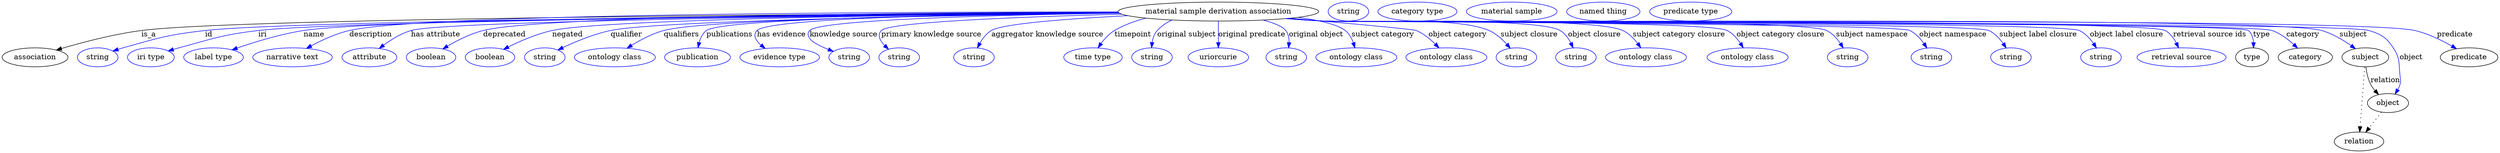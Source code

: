 digraph {
	graph [bb="0,0,4737,283"];
	node [label="\N"];
	"material sample derivation association"	[height=0.5,
		label="material sample derivation association",
		pos="2307.4,265",
		width=5.2898];
	association	[height=0.5,
		pos="62.394,178",
		width=1.7332];
	"material sample derivation association" -> association	[label=is_a,
		lp="278.39,221.5",
		pos="e,102.89,191.89 2117.9,263.19 1646.3,260.83 444.67,252.55 264.39,229 211.77,222.13 153.03,206.68 112.52,194.76"];
	id	[color=blue,
		height=0.5,
		label=string,
		pos="181.39,178",
		width=1.0652];
	"material sample derivation association" -> id	[color=blue,
		label=id,
		lp="391.39,221.5",
		pos="e,210.39,189.95 2118.4,262.62 1667.4,259.03 553.06,248.31 384.39,229 314.42,220.99 297.18,215.13 229.39,196 226.29,195.12 223.09,\
194.15 219.9,193.13",
		style=solid];
	iri	[color=blue,
		height=0.5,
		label="iri type",
		pos="282.39,178",
		width=1.2277];
	"material sample derivation association" -> iri	[color=blue,
		label=iri,
		lp="493.39,221.5",
		pos="e,315.33,190.09 2118.8,262.49 1685.5,258.71 643.96,247.78 485.39,229 417.61,220.97 401.3,213.78 335.39,196 332.03,195.09 328.56,\
194.1 325.08,193.07",
		style=solid];
	name	[color=blue,
		height=0.5,
		label="label type",
		pos="401.39,178",
		width=1.5707];
	"material sample derivation association" -> name	[color=blue,
		label=name,
		lp="591.39,221.5",
		pos="e,436.26,192.23 2117.9,263.02 1699.2,260.45 720.59,252.02 571.39,229 527.81,222.27 479.73,207.4 445.86,195.62",
		style=solid];
	description	[color=blue,
		height=0.5,
		label="narrative text",
		pos="551.39,178",
		width=2.0943];
	"material sample derivation association" -> description	[color=blue,
		label=description,
		lp="697.89,221.5",
		pos="e,577.27,194.99 2116.8,264.42 1712.8,264.67 795.89,261.57 657.39,229 632.32,223.1 606.12,210.81 586.04,199.89",
		style=solid];
	"has attribute"	[color=blue,
		height=0.5,
		label=attribute,
		pos="696.39,178",
		width=1.4443];
	"material sample derivation association" -> "has attribute"	[color=blue,
		label="has attribute",
		lp="821.39,221.5",
		pos="e,714.78,194.96 2118.9,262.41 1723.3,258.7 837.53,248.28 774.39,229 755.79,223.32 737.37,211.85 723.09,201.33",
		style=solid];
	deprecated	[color=blue,
		height=0.5,
		label=boolean,
		pos="813.39,178",
		width=1.2999];
	"material sample derivation association" -> deprecated	[color=blue,
		label=deprecated,
		lp="951.89,221.5",
		pos="e,835.6,193.99 2117,263.91 1762.1,263.06 1024.9,257.79 911.39,229 887.53,222.95 862.85,210.31 844.23,199.26",
		style=solid];
	negated	[color=blue,
		height=0.5,
		label=boolean,
		pos="925.39,178",
		width=1.2999];
	"material sample derivation association" -> negated	[color=blue,
		label=negated,
		lp="1071.4,221.5",
		pos="e,950.94,193.25 2118.5,262.67 1791.3,259.79 1144.3,251.33 1042.4,229 1013.5,222.67 982.84,209.29 960.15,197.96",
		style=solid];
	qualifier	[color=blue,
		height=0.5,
		label=string,
		pos="1028.4,178",
		width=1.0652];
	"material sample derivation association" -> qualifier	[color=blue,
		label=qualifier,
		lp="1183.4,221.5",
		pos="e,1053,191.83 2119.6,261.89 1816.7,257.95 1245,248.08 1153.4,229 1121.3,222.31 1086.8,207.92 1062.2,196.29",
		style=solid];
	qualifiers	[color=blue,
		height=0.5,
		label="ontology class",
		pos="1161.4,178",
		width=2.1304];
	"material sample derivation association" -> qualifiers	[color=blue,
		label=qualifiers,
		lp="1287.9,221.5",
		pos="e,1184.6,195.39 2118.8,262.39 1838.2,259.3 1335.2,250.77 1254.4,229 1232.7,223.15 1210.4,211.43 1193.1,200.81",
		style=solid];
	publications	[color=blue,
		height=0.5,
		label=publication,
		pos="1318.4,178",
		width=1.7332];
	"material sample derivation association" -> publications	[color=blue,
		label=publications,
		lp="1379.4,221.5",
		pos="e,1319.4,196.26 2118.4,262.66 1844.5,259.94 1366.2,251.93 1335.4,229 1328.1,223.57 1323.9,214.84 1321.5,206.19",
		style=solid];
	"has evidence"	[color=blue,
		height=0.5,
		label="evidence type",
		pos="1474.4,178",
		width=2.0943];
	"material sample derivation association" -> "has evidence"	[color=blue,
		label="has evidence",
		lp="1477.9,221.5",
		pos="e,1446.8,194.93 2117.9,263.02 1867.5,260.77 1454.8,253.37 1431.4,229 1423,220.25 1428.9,210.18 1438.7,201.37",
		style=solid];
	"knowledge source"	[color=blue,
		height=0.5,
		label=string,
		pos="1606.4,178",
		width=1.0652];
	"material sample derivation association" -> "knowledge source"	[color=blue,
		label="knowledge source",
		lp="1595.9,221.5",
		pos="e,1576.3,189.28 2119.5,261.96 1896.3,258.59 1551.5,250 1531.4,229 1526.8,224.18 1527.8,219.62 1531.4,214 1535.8,207.12 1551,199.47 \
1566.6,193.08",
		style=solid];
	"primary knowledge source"	[color=blue,
		height=0.5,
		label=string,
		pos="1701.4,178",
		width=1.0652];
	"material sample derivation association" -> "primary knowledge source"	[color=blue,
		label="primary knowledge source",
		lp="1762.4,221.5",
		pos="e,1681.1,193.48 2124.1,260.08 1940.5,255.24 1683.1,245.54 1667.4,229 1659.3,220.46 1664.8,209.82 1673.6,200.55",
		style=solid];
	"aggregator knowledge source"	[color=blue,
		height=0.5,
		label=string,
		pos="1843.4,178",
		width=1.0652];
	"material sample derivation association" -> "aggregator knowledge source"	[color=blue,
		label="aggregator knowledge source",
		lp="1982.9,221.5",
		pos="e,1849.9,195.93 2135.7,257.18 2025.6,251.58 1899,242.37 1876.4,229 1867,223.44 1859.8,214.03 1854.5,204.86",
		style=solid];
	timepoint	[color=blue,
		height=0.5,
		label="time type",
		pos="2069.4,178",
		width=1.5346];
	"material sample derivation association" -> timepoint	[color=blue,
		label=timepoint,
		lp="2145.4,221.5",
		pos="e,2079,196.09 2169.9,252.53 2149.1,247.18 2128.5,239.62 2110.4,229 2100.3,223.07 2091.6,213.64 2084.8,204.56",
		style=solid];
	"original subject"	[color=blue,
		height=0.5,
		label=string,
		pos="2181.4,178",
		width=1.0652];
	"material sample derivation association" -> "original subject"	[color=blue,
		label="original subject",
		lp="2247.4,221.5",
		pos="e,2180.6,196.26 2219.5,248.99 2209,244.06 2199.2,237.56 2191.4,229 2185.8,222.83 2183,214.43 2181.6,206.27",
		style=solid];
	"original predicate"	[color=blue,
		height=0.5,
		label=uriorcurie,
		pos="2307.4,178",
		width=1.5887];
	"material sample derivation association" -> "original predicate"	[color=blue,
		label="original predicate",
		lp="2370.9,221.5",
		pos="e,2307.4,196.18 2307.4,246.8 2307.4,235.16 2307.4,219.55 2307.4,206.24",
		style=solid];
	"original object"	[color=blue,
		height=0.5,
		label=string,
		pos="2436.4,178",
		width=1.0652];
	"material sample derivation association" -> "original object"	[color=blue,
		label="original object",
		lp="2492.9,221.5",
		pos="e,2440.8,195.99 2392.7,248.8 2412.3,243.55 2429.2,236.95 2435.4,229 2440.4,222.62 2441.9,214.26 2441.7,206.21",
		style=solid];
	"subject category"	[color=blue,
		height=0.5,
		label="ontology class",
		pos="2569.4,178",
		width=2.1304];
	"material sample derivation association" -> "subject category"	[color=blue,
		label="subject category",
		lp="2619.9,221.5",
		pos="e,2566.7,196.01 2458.5,253.97 2497.6,248.77 2533,240.9 2548.4,229 2555.8,223.28 2560.6,214.49 2563.7,205.86",
		style=solid];
	"object category"	[color=blue,
		height=0.5,
		label="ontology class",
		pos="2740.4,178",
		width=2.1304];
	"material sample derivation association" -> "object category"	[color=blue,
		label="object category",
		lp="2761.9,221.5",
		pos="e,2726.3,196.01 2442.9,252.35 2548.3,243.14 2677.7,231.44 2683.4,229 2696.9,223.19 2709.4,212.95 2719.3,203.24",
		style=solid];
	"subject closure"	[color=blue,
		height=0.5,
		label=string,
		pos="2873.4,178",
		width=1.0652];
	"material sample derivation association" -> "subject closure"	[color=blue,
		label="subject closure",
		lp="2897.9,221.5",
		pos="e,2861.7,195.19 2440.8,252.15 2463,250.32 2485.8,248.53 2507.4,247 2577.1,242.04 2757.3,256.96 2821.4,229 2834.4,223.31 2846.1,212.82 \
2855.1,202.91",
		style=solid];
	"object closure"	[color=blue,
		height=0.5,
		label=string,
		pos="2986.4,178",
		width=1.0652];
	"material sample derivation association" -> "object closure"	[color=blue,
		label="object closure",
		lp="3021.4,221.5",
		pos="e,2981,196.04 2439.1,251.96 2461.9,250.12 2485.3,248.38 2507.4,247 2557.2,243.88 2913.4,254.47 2956.4,229 2965.4,223.64 2972.1,214.39 \
2976.8,205.29",
		style=solid];
	"subject category closure"	[color=blue,
		height=0.5,
		label="ontology class",
		pos="3119.4,178",
		width=2.1304];
	"material sample derivation association" -> "subject category closure"	[color=blue,
		label="subject category closure",
		lp="3181.9,221.5",
		pos="e,3109.5,196.24 2438,251.89 2461.1,250.04 2485,248.31 2507.4,247 2570.4,243.32 3018.3,255.92 3075.4,229 3086.7,223.66 3096.3,213.89 \
3103.7,204.4",
		style=solid];
	"object category closure"	[color=blue,
		height=0.5,
		label="ontology class",
		pos="3312.4,178",
		width=2.1304];
	"material sample derivation association" -> "object category closure"	[color=blue,
		label="object category closure",
		lp="3374.9,221.5",
		pos="e,3304.1,196.23 2437.2,251.8 2460.6,249.94 2484.7,248.23 2507.4,247 2549.9,244.7 3235.4,248.12 3273.4,229 3283.8,223.75 3292.3,214.27 \
3298.7,204.96",
		style=solid];
	"subject namespace"	[color=blue,
		height=0.5,
		label=string,
		pos="3502.4,178",
		width=1.0652];
	"material sample derivation association" -> "subject namespace"	[color=blue,
		label="subject namespace",
		lp="3548.4,221.5",
		pos="e,3494.1,195.77 2436.7,251.75 2460.2,249.89 2484.5,248.19 2507.4,247 2560.4,244.25 3414.8,252.44 3462.4,229 3473.2,223.66 3482.1,\
213.84 3488.7,204.31",
		style=solid];
	"object namespace"	[color=blue,
		height=0.5,
		label=string,
		pos="3661.4,178",
		width=1.0652];
	"material sample derivation association" -> "object namespace"	[color=blue,
		label="object namespace",
		lp="3702.4,221.5",
		pos="e,3652.8,195.79 2436.4,251.73 2460,249.85 2484.4,248.16 2507.4,247 2538.3,245.44 3592.6,242.45 3620.4,229 3631.4,223.69 3640.4,213.87 \
3647.2,204.33",
		style=solid];
	"subject label closure"	[color=blue,
		height=0.5,
		label=string,
		pos="3812.4,178",
		width=1.0652];
	"material sample derivation association" -> "subject label closure"	[color=blue,
		label="subject label closure",
		lp="3864.4,221.5",
		pos="e,3803.5,195.81 2436.1,251.71 2459.8,249.83 2484.3,248.14 2507.4,247 2542.4,245.26 3738.7,244.05 3770.4,229 3781.5,223.71 3790.8,\
213.9 3797.7,204.36",
		style=solid];
	"object label closure"	[color=blue,
		height=0.5,
		label=string,
		pos="3983.4,178",
		width=1.0652];
	"material sample derivation association" -> "object label closure"	[color=blue,
		label="object label closure",
		lp="4031.9,221.5",
		pos="e,3974.8,195.8 2435.9,251.7 2459.6,249.82 2484.2,248.13 2507.4,247 2547.2,245.06 3906.5,246.28 3942.4,229 3953.4,223.71 3962.4,213.9 \
3969.2,204.35",
		style=solid];
	"retrieval source ids"	[color=blue,
		height=0.5,
		label="retrieval source",
		pos="4136.4,178",
		width=2.347];
	"material sample derivation association" -> "retrieval source ids"	[color=blue,
		label="retrieval source ids",
		lp="4189.9,221.5",
		pos="e,4130.7,196.17 2435.9,251.67 2459.6,249.79 2484.2,248.11 2507.4,247 2551.7,244.87 4066.7,250.81 4105.4,229 4114.6,223.79 4121.5,\
214.57 4126.4,205.45",
		style=solid];
	type	[height=0.5,
		pos="4270.4,178",
		width=0.86659];
	"material sample derivation association" -> type	[color=blue,
		label=type,
		lp="4288.4,221.5",
		pos="e,4273.1,195.99 2435.6,251.68 2459.4,249.79 2484.2,248.11 2507.4,247 2531.8,245.84 4245.1,245.1 4263.4,229 4269.9,223.32 4272.4,\
214.65 4273.1,206.12",
		style=solid];
	category	[height=0.5,
		pos="4371.4,178",
		width=1.4263];
	"material sample derivation association" -> category	[color=blue,
		label=category,
		lp="4366.9,221.5",
		pos="e,4356.7,195.48 2435.6,251.67 2459.4,249.79 2484.2,248.1 2507.4,247 2557.4,244.63 4261.2,245.7 4308.4,229 4323.6,223.6 4338,212.84 \
4349.1,202.69",
		style=solid];
	subject	[height=0.5,
		pos="4485.4,178",
		width=1.2277];
	"material sample derivation association" -> subject	[color=blue,
		label=subject,
		lp="4462.4,221.5",
		pos="e,4466.7,194.32 2435.6,251.66 2459.4,249.78 2484.2,248.1 2507.4,247 2612.6,242.04 4301.1,257.67 4402.4,229 4422.6,223.29 4442.7,\
211.3 4458.2,200.5",
		style=solid];
	object	[height=0.5,
		pos="4528.4,91",
		width=1.0832];
	"material sample derivation association" -> object	[color=blue,
		label=object,
		lp="4572.4,178",
		pos="e,4541.8,108.09 2435.6,251.65 2459.4,249.77 2484.2,248.09 2507.4,247 2562.5,244.41 4440,246.12 4492.4,229 4516.3,221.19 4524.3,216.87 \
4538.4,196 4552.2,175.52 4548.5,166.51 4551.4,142 4552.2,135.38 4553.3,133.39 4551.4,127 4550.4,123.55 4548.9,120.13 4547.1,116.85",
		style=solid];
	predicate	[height=0.5,
		pos="4682.4,178",
		width=1.5165];
	"material sample derivation association" -> predicate	[color=blue,
		label=predicate,
		lp="4655.4,221.5",
		pos="e,4658.6,194.36 2435.6,251.65 2459.4,249.76 2484.2,248.09 2507.4,247 2622.4,241.62 4467.3,255.28 4579.4,229 4604.3,223.16 4630.2,\
210.57 4649.8,199.48",
		style=solid];
	association_type	[color=blue,
		height=0.5,
		label=string,
		pos="2554.4,265",
		width=1.0652];
	association_category	[color=blue,
		height=0.5,
		label="category type",
		pos="2685.4,265",
		width=2.0762];
	subject -> object	[label=relation,
		lp="4523.4,134.5",
		pos="e,4510.5,107.23 4486.5,159.55 4487.7,149.57 4490.2,137.07 4495.4,127 4497.6,122.68 4500.5,118.52 4503.7,114.66"];
	relation	[height=0.5,
		pos="4473.4,18",
		width=1.2999];
	subject -> relation	[pos="e,4474.7,36.188 4484.1,159.79 4482,132.48 4478,78.994 4475.5,46.38",
		style=dotted];
	"material sample derivation association_subject"	[color=blue,
		height=0.5,
		label="material sample",
		pos="2864.4,265",
		width=2.3831];
	object -> relation	[pos="e,4486.2,35.54 4515.9,73.889 4509,64.939 4500.2,53.617 4492.4,43.584",
		style=dotted];
	"material sample derivation association_object"	[color=blue,
		height=0.5,
		label="named thing",
		pos="3037.4,265",
		width=1.9318];
	"material sample derivation association_predicate"	[color=blue,
		height=0.5,
		label="predicate type",
		pos="3203.4,265",
		width=2.1665];
}
